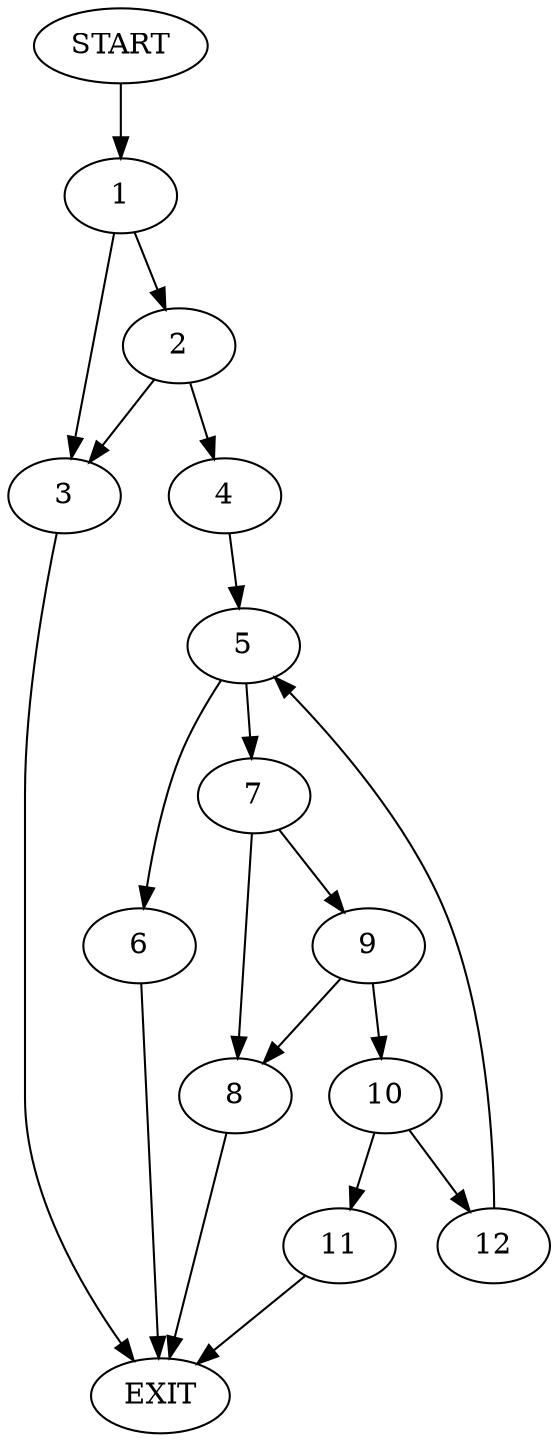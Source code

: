 digraph {
0 [label="START"]
13 [label="EXIT"]
0 -> 1
1 -> 2
1 -> 3
3 -> 13
2 -> 4
2 -> 3
4 -> 5
5 -> 6
5 -> 7
7 -> 8
7 -> 9
6 -> 13
8 -> 13
9 -> 8
9 -> 10
10 -> 11
10 -> 12
12 -> 5
11 -> 13
}
